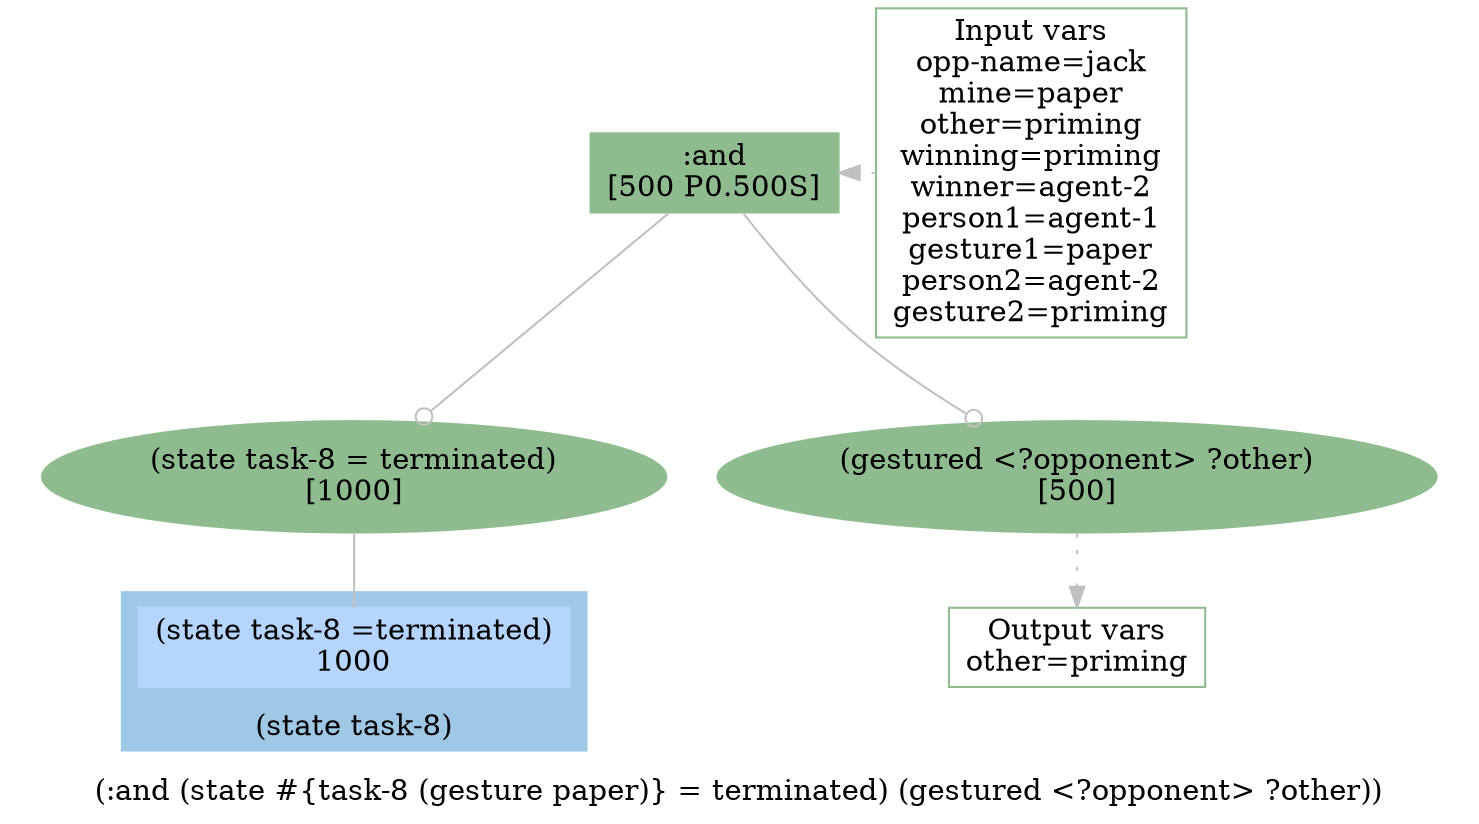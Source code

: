 digraph g20751 {
	graph [ordering=out, root=g20751, peripheries=0, label="\n", rankdir="TB", label="(:and (state #{task-8 (gesture paper)} = terminated) (gestured <?opponent> ?other))"];
	node [label="\n", shape=ellispe, style=filled, peripheries=2];
	edge [color=gray, arrowhead=odot];
	subgraph cluster_3 {
		graph [label="\n", peripheries=0];
		measurement_monitor_3 [label="(state task-8 = terminated)\n[1000]", shape=ellipse, style=filled, peripheries=1, color=darkseagreen];
	}
	subgraph cluster_4 {
		graph [label="\n", peripheries=0];
		atomic_episode_monitor_1 [label="(gestured <?opponent> ?other)\n[500]", shape=ellipse, style=filled, peripheries=1, color=darkseagreen];
	}
	subgraph cluster_5 {
		graph [label="(state task-8)", root="", labelloc=b, style=filled, color="#9FC7E6"];
		node [shape=box, peripheries=1];
		//measurement_4 [color="#B5D5FF", label="(state task-8 =pending)\n0"];
		//measurement_62 [color="#B5D5FF", label="(state task-8 =enabled)\n500"];
		//measurement_63 [color="#B5D5FF", label="(state task-8 =engaged)\n500"];
		//measurement_64 [color="#B5D5FF", label="(state task-8 =ongoing)\n500"];
		measurement_65 [color="#B5D5FF", label="(state task-8 =terminated)\n1000"];
		//measurement_62 -> measurement_4 [style=invis];
		//measurement_63 -> measurement_62 [style=invis];
		//measurement_64 -> measurement_63 [style=invis];
		//measurement_65 -> measurement_64 [style=invis];
	}
	and_monitor_1 [label=":and\n[500 P0.500S]", shape=box, style=filled, peripheries=1, color=darkseagreen];
	measurement_monitor_3 [label="(state task-8 = terminated)\n[1000]", shape=ellipse, style=filled, peripheries=1, color=darkseagreen];
	atomic_episode_monitor_1 [label="(gestured <?opponent> ?other)\n[500]", shape=ellipse, style=filled, peripheries=1, color=darkseagreen];
	g20754 [style=box, shape=plaintext, peripheries=1, color=darkseagreen, label="Output vars\nother=priming\n"];
	g20756 [style=box, shape=plaintext, peripheries=1, color=darkseagreen, label="Input vars\nopp-name=jack\nmine=paper\nother=priming\nwinning=priming\nwinner=agent-2\nperson1=agent-1\ngesture1=paper\nperson2=agent-2\ngesture2=priming\n"];
	and_monitor_1 -> measurement_monitor_3;
	and_monitor_1 -> atomic_episode_monitor_1;
	atomic_episode_monitor_1 -> g20754 [arrowhead=normal, style=dotted, constraint=true];
	measurement_monitor_3 -> measurement_65 [arrowhead=none, arrowtail=normal];
	g20756 -> and_monitor_1 [arrowhead=normal, style=dotted, constraint=false];
}
 

